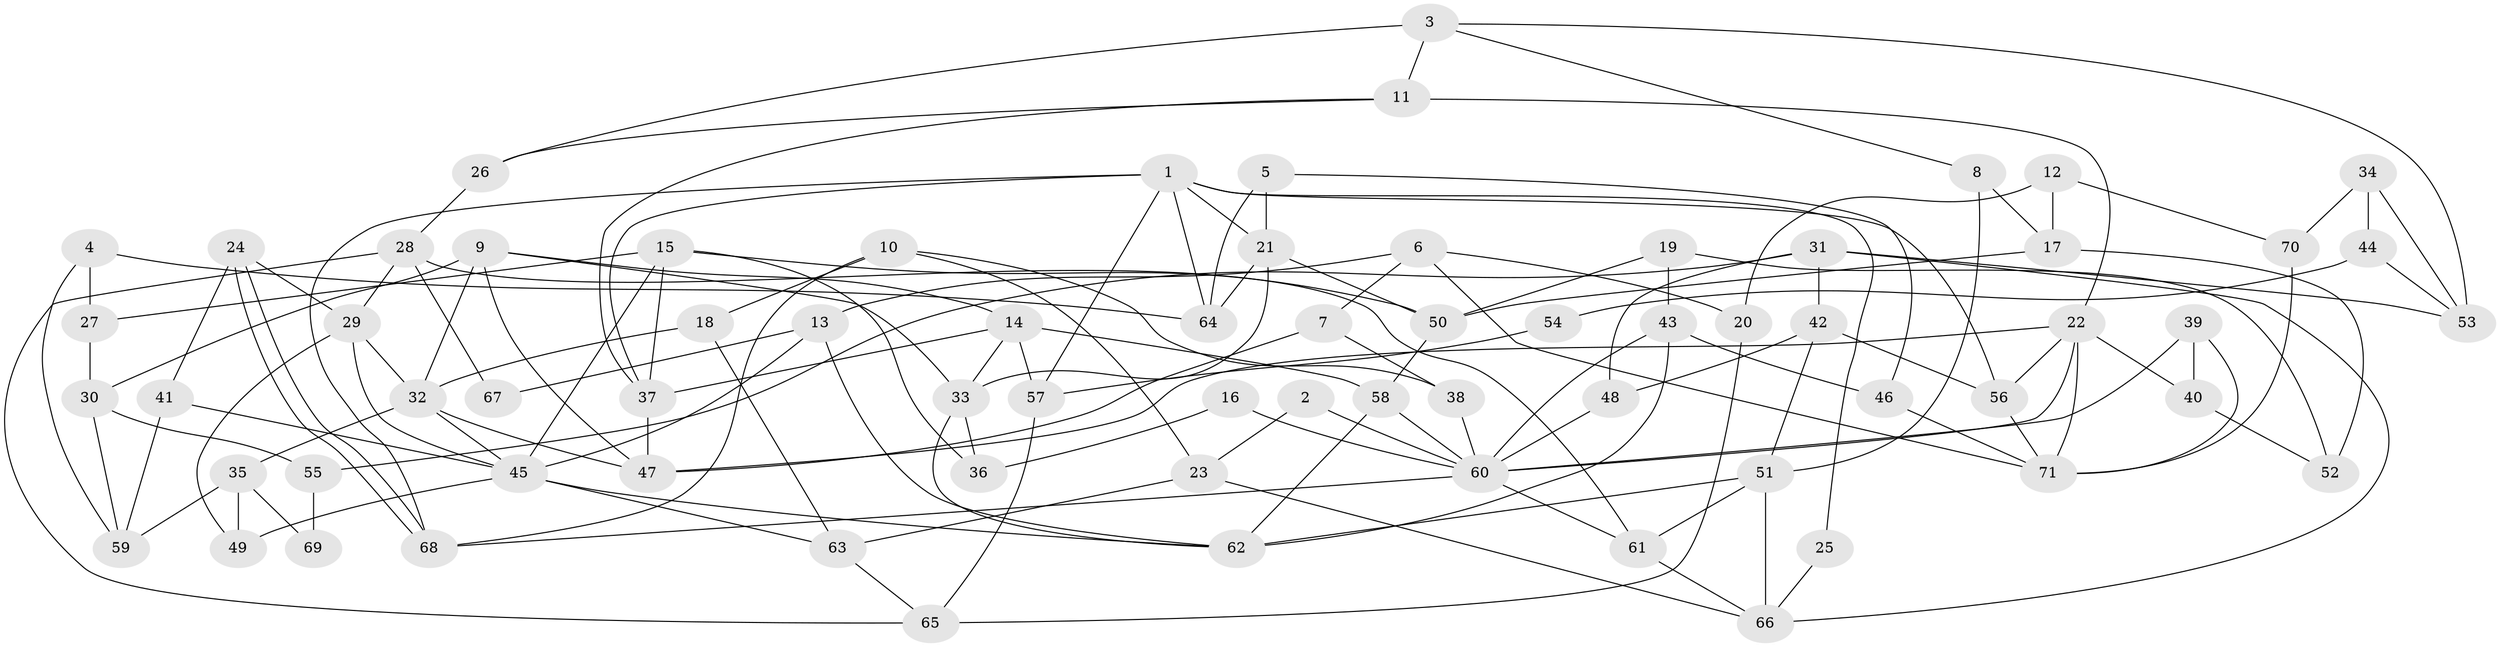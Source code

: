 // coarse degree distribution, {5: 0.2413793103448276, 11: 0.06896551724137931, 6: 0.13793103448275862, 7: 0.034482758620689655, 2: 0.10344827586206896, 3: 0.20689655172413793, 4: 0.13793103448275862, 9: 0.06896551724137931}
// Generated by graph-tools (version 1.1) at 2025/50/03/04/25 22:50:52]
// undirected, 71 vertices, 142 edges
graph export_dot {
  node [color=gray90,style=filled];
  1;
  2;
  3;
  4;
  5;
  6;
  7;
  8;
  9;
  10;
  11;
  12;
  13;
  14;
  15;
  16;
  17;
  18;
  19;
  20;
  21;
  22;
  23;
  24;
  25;
  26;
  27;
  28;
  29;
  30;
  31;
  32;
  33;
  34;
  35;
  36;
  37;
  38;
  39;
  40;
  41;
  42;
  43;
  44;
  45;
  46;
  47;
  48;
  49;
  50;
  51;
  52;
  53;
  54;
  55;
  56;
  57;
  58;
  59;
  60;
  61;
  62;
  63;
  64;
  65;
  66;
  67;
  68;
  69;
  70;
  71;
  1 -- 56;
  1 -- 37;
  1 -- 21;
  1 -- 25;
  1 -- 57;
  1 -- 64;
  1 -- 68;
  2 -- 60;
  2 -- 23;
  3 -- 26;
  3 -- 11;
  3 -- 8;
  3 -- 53;
  4 -- 59;
  4 -- 27;
  4 -- 64;
  5 -- 64;
  5 -- 21;
  5 -- 46;
  6 -- 13;
  6 -- 71;
  6 -- 7;
  6 -- 20;
  7 -- 47;
  7 -- 38;
  8 -- 51;
  8 -- 17;
  9 -- 33;
  9 -- 32;
  9 -- 14;
  9 -- 30;
  9 -- 47;
  10 -- 68;
  10 -- 38;
  10 -- 18;
  10 -- 23;
  11 -- 22;
  11 -- 37;
  11 -- 26;
  12 -- 20;
  12 -- 17;
  12 -- 70;
  13 -- 45;
  13 -- 62;
  13 -- 67;
  14 -- 58;
  14 -- 33;
  14 -- 37;
  14 -- 57;
  15 -- 37;
  15 -- 50;
  15 -- 27;
  15 -- 36;
  15 -- 45;
  16 -- 36;
  16 -- 60;
  17 -- 50;
  17 -- 52;
  18 -- 32;
  18 -- 63;
  19 -- 50;
  19 -- 43;
  19 -- 52;
  20 -- 65;
  21 -- 64;
  21 -- 33;
  21 -- 50;
  22 -- 71;
  22 -- 60;
  22 -- 40;
  22 -- 47;
  22 -- 56;
  23 -- 63;
  23 -- 66;
  24 -- 68;
  24 -- 68;
  24 -- 29;
  24 -- 41;
  25 -- 66;
  26 -- 28;
  27 -- 30;
  28 -- 61;
  28 -- 65;
  28 -- 29;
  28 -- 67;
  29 -- 45;
  29 -- 32;
  29 -- 49;
  30 -- 59;
  30 -- 55;
  31 -- 42;
  31 -- 66;
  31 -- 48;
  31 -- 53;
  31 -- 55;
  32 -- 47;
  32 -- 35;
  32 -- 45;
  33 -- 36;
  33 -- 62;
  34 -- 70;
  34 -- 53;
  34 -- 44;
  35 -- 49;
  35 -- 59;
  35 -- 69;
  37 -- 47;
  38 -- 60;
  39 -- 60;
  39 -- 40;
  39 -- 71;
  40 -- 52;
  41 -- 45;
  41 -- 59;
  42 -- 51;
  42 -- 48;
  42 -- 56;
  43 -- 46;
  43 -- 62;
  43 -- 60;
  44 -- 53;
  44 -- 54;
  45 -- 49;
  45 -- 62;
  45 -- 63;
  46 -- 71;
  48 -- 60;
  50 -- 58;
  51 -- 62;
  51 -- 61;
  51 -- 66;
  54 -- 57;
  55 -- 69;
  56 -- 71;
  57 -- 65;
  58 -- 62;
  58 -- 60;
  60 -- 68;
  60 -- 61;
  61 -- 66;
  63 -- 65;
  70 -- 71;
}
